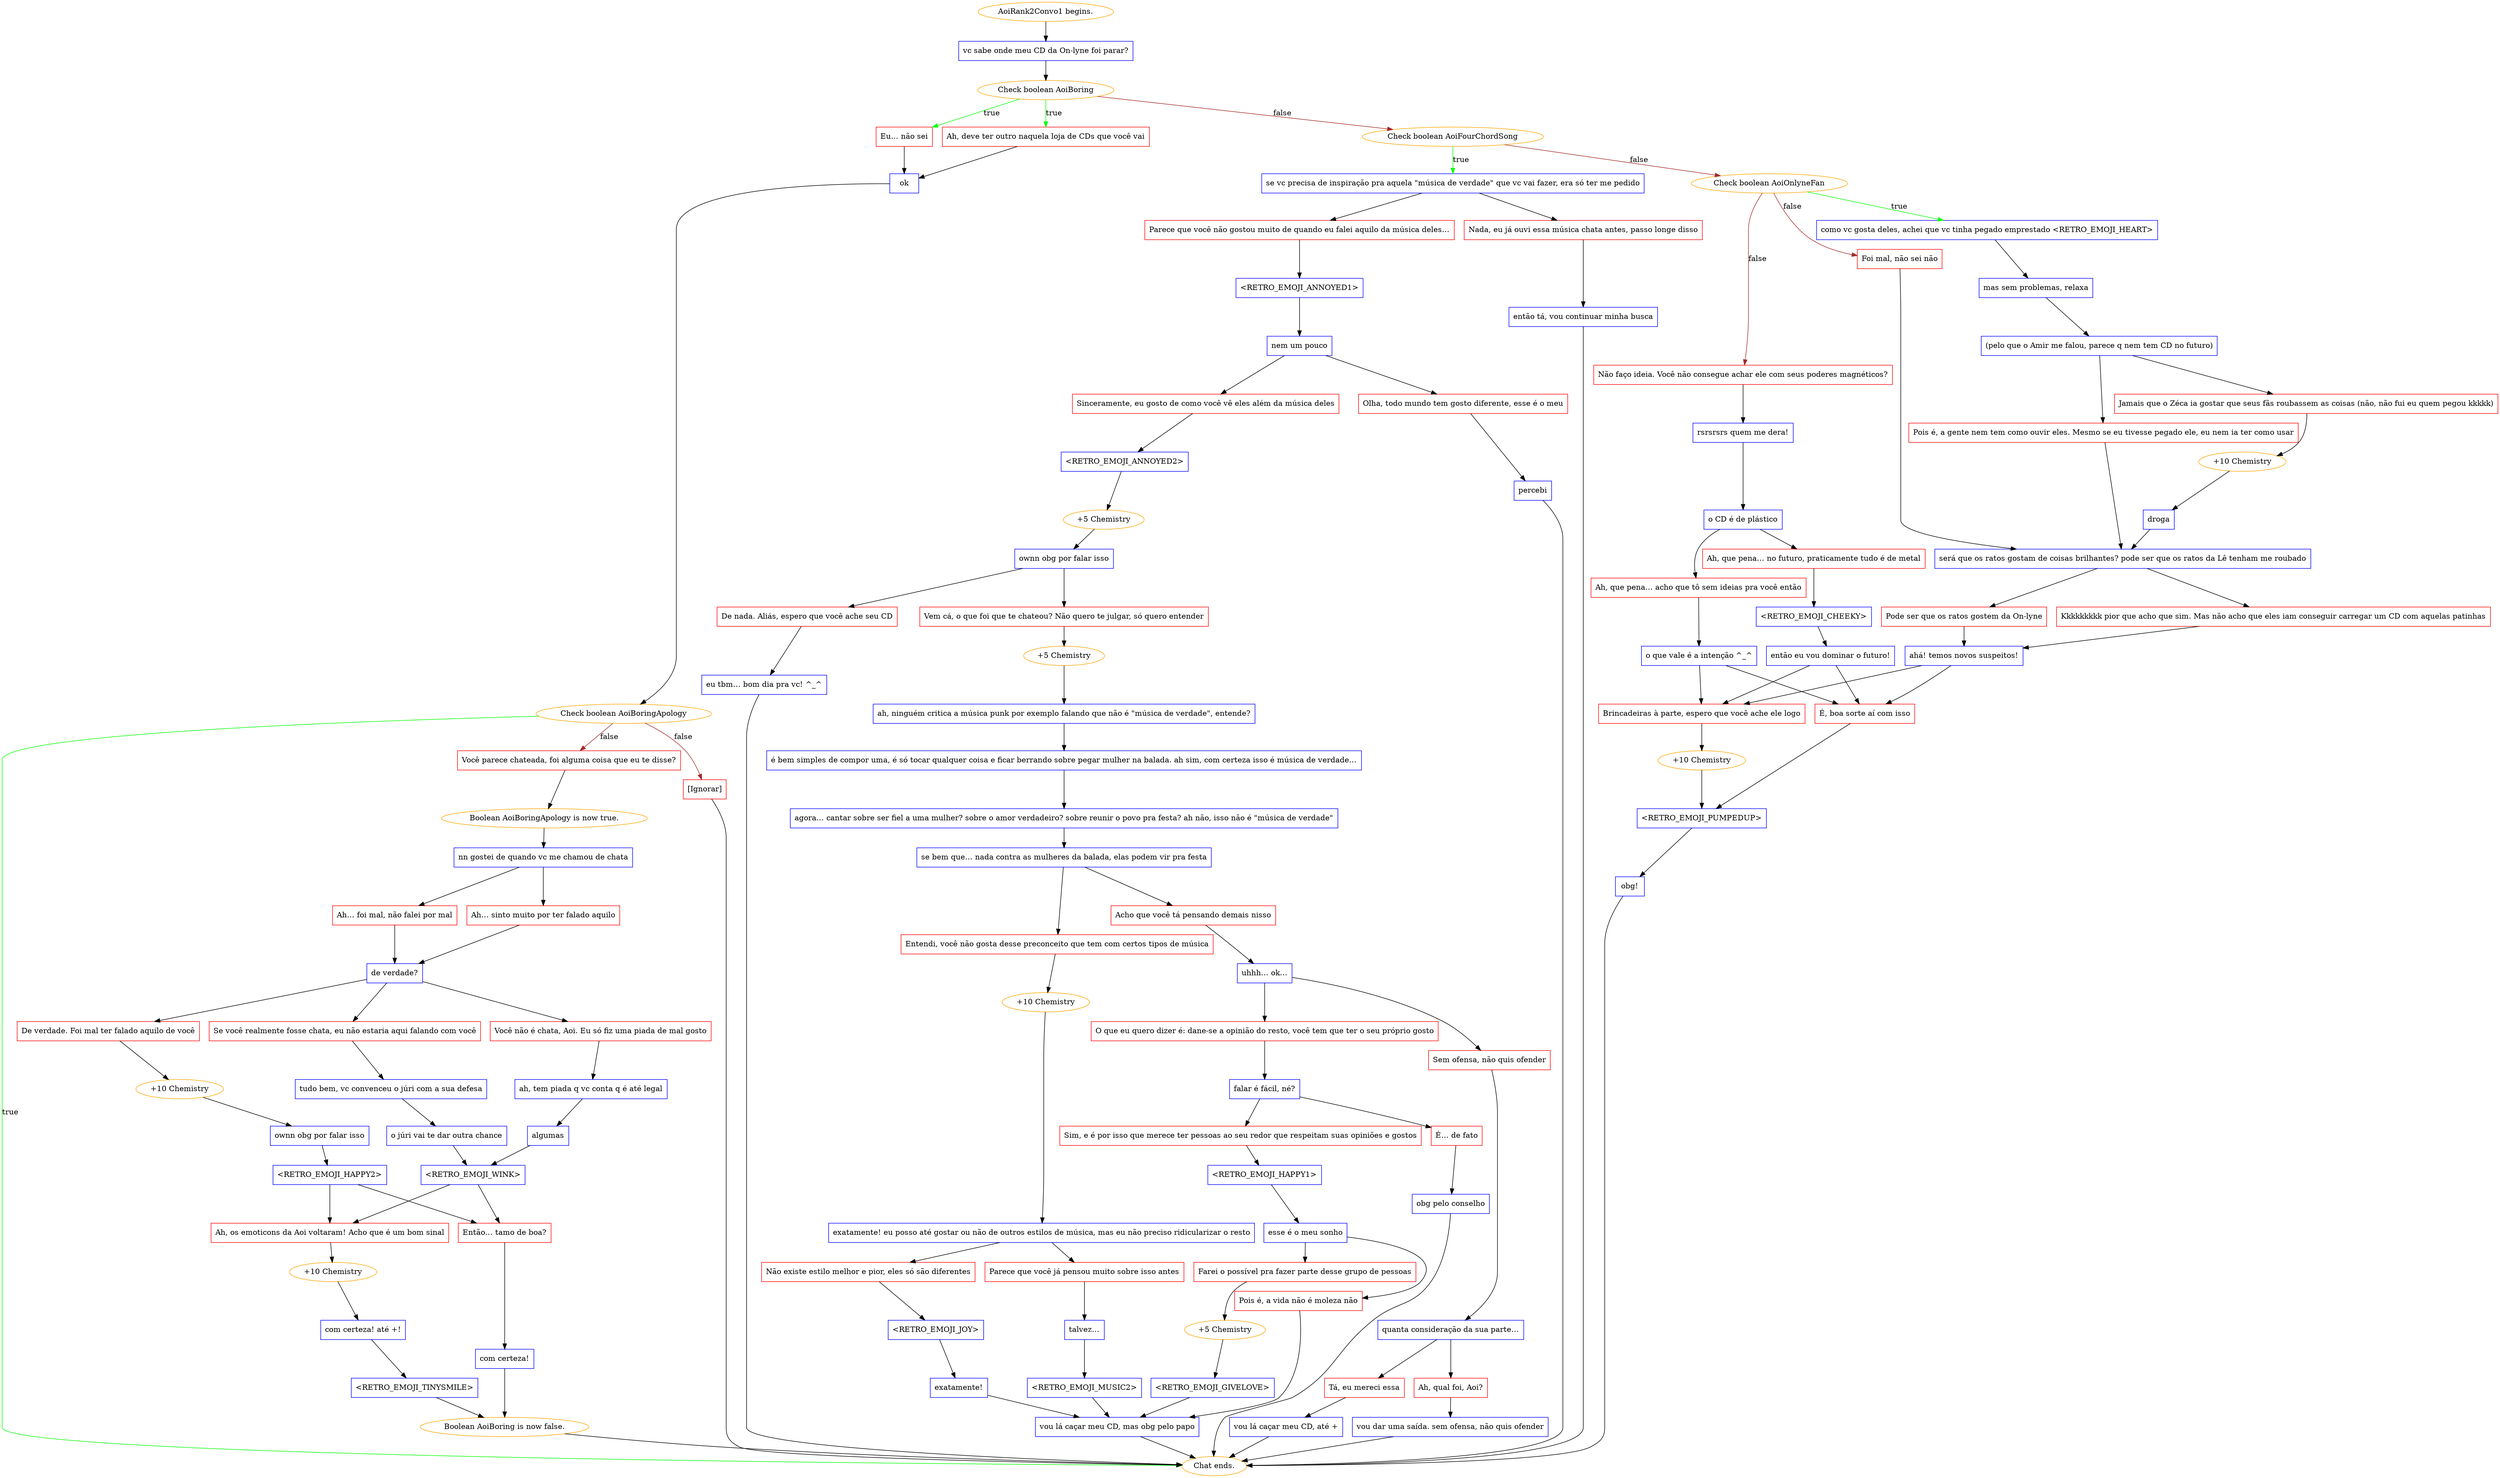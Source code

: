 digraph {
	"AoiRank2Convo1 begins." [color=orange];
		"AoiRank2Convo1 begins." -> j1174408008;
	j1174408008 [label="vc sabe onde meu CD da On-lyne foi parar?",shape=box,color=blue];
		j1174408008 -> j1816172345;
	j1816172345 [label="Check boolean AoiBoring",color=orange];
		j1816172345 -> j876141323 [label=true,color=green];
		j1816172345 -> j3218367466 [label=true,color=green];
		j1816172345 -> j1558244664 [label=false,color=brown];
	j876141323 [label="Eu… não sei",shape=box,color=red];
		j876141323 -> j2072999900;
	j3218367466 [label="Ah, deve ter outro naquela loja de CDs que você vai",shape=box,color=red];
		j3218367466 -> j2072999900;
	j1558244664 [label="Check boolean AoiFourChordSong",color=orange];
		j1558244664 -> j3270213510 [label=true,color=green];
		j1558244664 -> j482672680 [label=false,color=brown];
	j2072999900 [label="ok",shape=box,color=blue];
		j2072999900 -> j3516684951;
	j3270213510 [label="se vc precisa de inspiração pra aquela \"música de verdade\" que vc vai fazer, era só ter me pedido",shape=box,color=blue];
		j3270213510 -> j771478675;
		j3270213510 -> j1484076622;
	j482672680 [label="Check boolean AoiOnlyneFan",color=orange];
		j482672680 -> j1647409951 [label=true,color=green];
		j482672680 -> j1161052738 [label=false,color=brown];
		j482672680 -> j1224024382 [label=false,color=brown];
	j3516684951 [label="Check boolean AoiBoringApology",color=orange];
		j3516684951 -> "Chat ends." [label=true,color=green];
		j3516684951 -> j1960983868 [label=false,color=brown];
		j3516684951 -> j984287941 [label=false,color=brown];
	j771478675 [label="Parece que você não gostou muito de quando eu falei aquilo da música deles…",shape=box,color=red];
		j771478675 -> j2352716945;
	j1484076622 [label="Nada, eu já ouvi essa música chata antes, passo longe disso",shape=box,color=red];
		j1484076622 -> j3491659501;
	j1647409951 [label="como vc gosta deles, achei que vc tinha pegado emprestado <RETRO_EMOJI_HEART>",shape=box,color=blue];
		j1647409951 -> j2873061275;
	j1161052738 [label="Foi mal, não sei não",shape=box,color=red];
		j1161052738 -> j1689014758;
	j1224024382 [label="Não faço ideia. Você não consegue achar ele com seus poderes magnéticos?",shape=box,color=red];
		j1224024382 -> j471661596;
	"Chat ends." [color=orange];
	j1960983868 [label="Você parece chateada, foi alguma coisa que eu te disse?",shape=box,color=red];
		j1960983868 -> j3338907489;
	j984287941 [label="[Ignorar]",shape=box,color=red];
		j984287941 -> "Chat ends.";
	j2352716945 [label="<RETRO_EMOJI_ANNOYED1>",shape=box,color=blue];
		j2352716945 -> j1611699764;
	j3491659501 [label="então tá, vou continuar minha busca",shape=box,color=blue];
		j3491659501 -> "Chat ends.";
	j2873061275 [label="mas sem problemas, relaxa",shape=box,color=blue];
		j2873061275 -> j3730447836;
	j1689014758 [label="será que os ratos gostam de coisas brilhantes? pode ser que os ratos da Lê tenham me roubado",shape=box,color=blue];
		j1689014758 -> j485392863;
		j1689014758 -> j2951374421;
	j471661596 [label="rsrsrsrs quem me dera!",shape=box,color=blue];
		j471661596 -> j2913798569;
	j3338907489 [label="Boolean AoiBoringApology is now true.",color=orange];
		j3338907489 -> j2520153280;
	j1611699764 [label="nem um pouco",shape=box,color=blue];
		j1611699764 -> j191212976;
		j1611699764 -> j3564159464;
	j3730447836 [label="(pelo que o Amir me falou, parece q nem tem CD no futuro)",shape=box,color=blue];
		j3730447836 -> j1975802442;
		j3730447836 -> j2142699259;
	j485392863 [label="Pode ser que os ratos gostem da On-lyne",shape=box,color=red];
		j485392863 -> j3634949711;
	j2951374421 [label="Kkkkkkkkk pior que acho que sim. Mas não acho que eles iam conseguir carregar um CD com aquelas patinhas",shape=box,color=red];
		j2951374421 -> j3634949711;
	j2913798569 [label="o CD é de plástico",shape=box,color=blue];
		j2913798569 -> j620155189;
		j2913798569 -> j4021674657;
	j2520153280 [label="nn gostei de quando vc me chamou de chata",shape=box,color=blue];
		j2520153280 -> j3677976467;
		j2520153280 -> j2624108391;
	j191212976 [label="Sinceramente, eu gosto de como você vê eles além da música deles",shape=box,color=red];
		j191212976 -> j3277889852;
	j3564159464 [label="Olha, todo mundo tem gosto diferente, esse é o meu",shape=box,color=red];
		j3564159464 -> j2666787488;
	j1975802442 [label="Jamais que o Zéca ia gostar que seus fãs roubassem as coisas (não, não fui eu quem pegou kkkkk)",shape=box,color=red];
		j1975802442 -> j544809849;
	j2142699259 [label="Pois é, a gente nem tem como ouvir eles. Mesmo se eu tivesse pegado ele, eu nem ia ter como usar",shape=box,color=red];
		j2142699259 -> j1689014758;
	j3634949711 [label="ahá! temos novos suspeitos!",shape=box,color=blue];
		j3634949711 -> j3764092407;
		j3634949711 -> j4125556199;
	j620155189 [label="Ah, que pena… no futuro, praticamente tudo é de metal",shape=box,color=red];
		j620155189 -> j1383511026;
	j4021674657 [label="Ah, que pena… acho que tô sem ideias pra você então",shape=box,color=red];
		j4021674657 -> j1330006021;
	j3677976467 [label="Ah… foi mal, não falei por mal",shape=box,color=red];
		j3677976467 -> j2318703075;
	j2624108391 [label="Ah… sinto muito por ter falado aquilo",shape=box,color=red];
		j2624108391 -> j2318703075;
	j3277889852 [label="<RETRO_EMOJI_ANNOYED2>",shape=box,color=blue];
		j3277889852 -> j2000756440;
	j2666787488 [label="percebi",shape=box,color=blue];
		j2666787488 -> "Chat ends.";
	j544809849 [label="+10 Chemistry",color=orange];
		j544809849 -> j1966906834;
	j3764092407 [label="Brincadeiras à parte, espero que você ache ele logo",shape=box,color=red];
		j3764092407 -> j1459303883;
	j4125556199 [label="É, boa sorte aí com isso",shape=box,color=red];
		j4125556199 -> j2790308139;
	j1383511026 [label="<RETRO_EMOJI_CHEEKY>",shape=box,color=blue];
		j1383511026 -> j2552542115;
	j1330006021 [label="o que vale é a intenção ^_^",shape=box,color=blue];
		j1330006021 -> j3764092407;
		j1330006021 -> j4125556199;
	j2318703075 [label="de verdade?",shape=box,color=blue];
		j2318703075 -> j43883123;
		j2318703075 -> j2320504701;
		j2318703075 -> j3968083819;
	j2000756440 [label="+5 Chemistry",color=orange];
		j2000756440 -> j2318495193;
	j1966906834 [label="droga",shape=box,color=blue];
		j1966906834 -> j1689014758;
	j1459303883 [label="+10 Chemistry",color=orange];
		j1459303883 -> j2790308139;
	j2790308139 [label="<RETRO_EMOJI_PUMPEDUP>",shape=box,color=blue];
		j2790308139 -> j3497469735;
	j2552542115 [label="então eu vou dominar o futuro!",shape=box,color=blue];
		j2552542115 -> j3764092407;
		j2552542115 -> j4125556199;
	j43883123 [label="De verdade. Foi mal ter falado aquilo de você",shape=box,color=red];
		j43883123 -> j1699677595;
	j2320504701 [label="Você não é chata, Aoi. Eu só fiz uma piada de mal gosto",shape=box,color=red];
		j2320504701 -> j164966772;
	j3968083819 [label="Se você realmente fosse chata, eu não estaria aqui falando com você",shape=box,color=red];
		j3968083819 -> j2706433511;
	j2318495193 [label="ownn obg por falar isso",shape=box,color=blue];
		j2318495193 -> j3365441387;
		j2318495193 -> j3216953013;
	j3497469735 [label="obg!",shape=box,color=blue];
		j3497469735 -> "Chat ends.";
	j1699677595 [label="+10 Chemistry",color=orange];
		j1699677595 -> j1723514799;
	j164966772 [label="ah, tem piada q vc conta q é até legal",shape=box,color=blue];
		j164966772 -> j3180694099;
	j2706433511 [label="tudo bem, vc convenceu o júri com a sua defesa",shape=box,color=blue];
		j2706433511 -> j2150170119;
	j3365441387 [label="Vem cá, o que foi que te chateou? Não quero te julgar, só quero entender",shape=box,color=red];
		j3365441387 -> j3809124263;
	j3216953013 [label="De nada. Aliás, espero que você ache seu CD",shape=box,color=red];
		j3216953013 -> j3372859019;
	j1723514799 [label="ownn obg por falar isso",shape=box,color=blue];
		j1723514799 -> j3120086048;
	j3180694099 [label="algumas",shape=box,color=blue];
		j3180694099 -> j1910168209;
	j2150170119 [label="o júri vai te dar outra chance",shape=box,color=blue];
		j2150170119 -> j1910168209;
	j3809124263 [label="+5 Chemistry",color=orange];
		j3809124263 -> j1600654693;
	j3372859019 [label="eu tbm… bom dia pra vc! ^_^",shape=box,color=blue];
		j3372859019 -> "Chat ends.";
	j3120086048 [label="<RETRO_EMOJI_HAPPY2>",shape=box,color=blue];
		j3120086048 -> j465492915;
		j3120086048 -> j373204983;
	j1910168209 [label="<RETRO_EMOJI_WINK>",shape=box,color=blue];
		j1910168209 -> j465492915;
		j1910168209 -> j373204983;
	j1600654693 [label="ah, ninguém critica a música punk por exemplo falando que não é \"música de verdade\", entende?",shape=box,color=blue];
		j1600654693 -> j2053631838;
	j465492915 [label="Então… tamo de boa?",shape=box,color=red];
		j465492915 -> j617121713;
	j373204983 [label="Ah, os emoticons da Aoi voltaram! Acho que é um bom sinal",shape=box,color=red];
		j373204983 -> j2359754369;
	j2053631838 [label="é bem simples de compor uma, é só tocar qualquer coisa e ficar berrando sobre pegar mulher na balada. ah sim, com certeza isso é música de verdade…",shape=box,color=blue];
		j2053631838 -> j2121675078;
	j617121713 [label="com certeza!",shape=box,color=blue];
		j617121713 -> j1984221796;
	j2359754369 [label="+10 Chemistry",color=orange];
		j2359754369 -> j1742209800;
	j2121675078 [label="agora… cantar sobre ser fiel a uma mulher? sobre o amor verdadeiro? sobre reunir o povo pra festa? ah não, isso não é \"música de verdade\"",shape=box,color=blue];
		j2121675078 -> j3575146278;
	j1984221796 [label="Boolean AoiBoring is now false.",color=orange];
		j1984221796 -> "Chat ends.";
	j1742209800 [label="com certeza! até +!",shape=box,color=blue];
		j1742209800 -> j3248434141;
	j3575146278 [label="se bem que… nada contra as mulheres da balada, elas podem vir pra festa",shape=box,color=blue];
		j3575146278 -> j1405912830;
		j3575146278 -> j2762035532;
	j3248434141 [label="<RETRO_EMOJI_TINYSMILE>",shape=box,color=blue];
		j3248434141 -> j1984221796;
	j1405912830 [label="Entendi, você não gosta desse preconceito que tem com certos tipos de música",shape=box,color=red];
		j1405912830 -> j1150663833;
	j2762035532 [label="Acho que você tá pensando demais nisso",shape=box,color=red];
		j2762035532 -> j3539074861;
	j1150663833 [label="+10 Chemistry",color=orange];
		j1150663833 -> j2262328114;
	j3539074861 [label="uhhh… ok…",shape=box,color=blue];
		j3539074861 -> j800064762;
		j3539074861 -> j1878798851;
	j2262328114 [label="exatamente! eu posso até gostar ou não de outros estilos de música, mas eu não preciso ridicularizar o resto",shape=box,color=blue];
		j2262328114 -> j1121396495;
		j2262328114 -> j2396563755;
	j800064762 [label="O que eu quero dizer é: dane-se a opinião do resto, você tem que ter o seu próprio gosto",shape=box,color=red];
		j800064762 -> j1234750055;
	j1878798851 [label="Sem ofensa, não quis ofender",shape=box,color=red];
		j1878798851 -> j1322217749;
	j1121396495 [label="Não existe estilo melhor e pior, eles só são diferentes",shape=box,color=red];
		j1121396495 -> j1797571948;
	j2396563755 [label="Parece que você já pensou muito sobre isso antes",shape=box,color=red];
		j2396563755 -> j1317487236;
	j1234750055 [label="falar é fácil, né?",shape=box,color=blue];
		j1234750055 -> j734639335;
		j1234750055 -> j2784098301;
	j1322217749 [label="quanta consideração da sua parte…",shape=box,color=blue];
		j1322217749 -> j3276011560;
		j1322217749 -> j2282682134;
	j1797571948 [label="<RETRO_EMOJI_JOY>",shape=box,color=blue];
		j1797571948 -> j1390658519;
	j1317487236 [label="talvez…",shape=box,color=blue];
		j1317487236 -> j3766800320;
	j734639335 [label="É… de fato",shape=box,color=red];
		j734639335 -> j1671062650;
	j2784098301 [label="Sim, e é por isso que merece ter pessoas ao seu redor que respeitam suas opiniões e gostos",shape=box,color=red];
		j2784098301 -> j2330429289;
	j3276011560 [label="Tá, eu mereci essa",shape=box,color=red];
		j3276011560 -> j1889688190;
	j2282682134 [label="Ah, qual foi, Aoi?",shape=box,color=red];
		j2282682134 -> j3738804321;
	j1390658519 [label="exatamente!",shape=box,color=blue];
		j1390658519 -> j1742602847;
	j3766800320 [label="<RETRO_EMOJI_MUSIC2>",shape=box,color=blue];
		j3766800320 -> j1742602847;
	j1671062650 [label="obg pelo conselho",shape=box,color=blue];
		j1671062650 -> "Chat ends.";
	j2330429289 [label="<RETRO_EMOJI_HAPPY1>",shape=box,color=blue];
		j2330429289 -> j2557919705;
	j1889688190 [label="vou lá caçar meu CD, até +",shape=box,color=blue];
		j1889688190 -> "Chat ends.";
	j3738804321 [label="vou dar uma saída. sem ofensa, não quis ofender",shape=box,color=blue];
		j3738804321 -> "Chat ends.";
	j1742602847 [label="vou lá caçar meu CD, mas obg pelo papo",shape=box,color=blue];
		j1742602847 -> "Chat ends.";
	j2557919705 [label="esse é o meu sonho",shape=box,color=blue];
		j2557919705 -> j752776075;
		j2557919705 -> j2291840335;
	j752776075 [label="Farei o possível pra fazer parte desse grupo de pessoas",shape=box,color=red];
		j752776075 -> j3226965491;
	j2291840335 [label="Pois é, a vida não é moleza não",shape=box,color=red];
		j2291840335 -> j1742602847;
	j3226965491 [label="+5 Chemistry",color=orange];
		j3226965491 -> j3256965775;
	j3256965775 [label="<RETRO_EMOJI_GIVELOVE>",shape=box,color=blue];
		j3256965775 -> j1742602847;
}